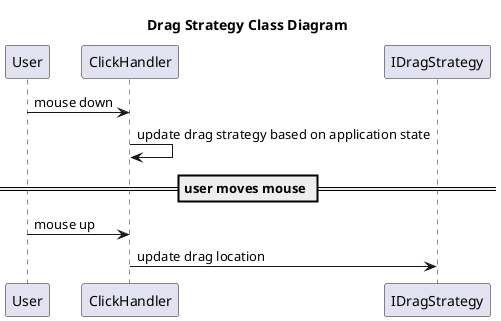 @startuml
title Drag Strategy Class Diagram

User -> ClickHandler : mouse down
ClickHandler -> ClickHandler : update drag strategy based on application state
== user moves mouse ==
User -> ClickHandler : mouse up
ClickHandler -> IDragStrategy : update drag location

@enduml